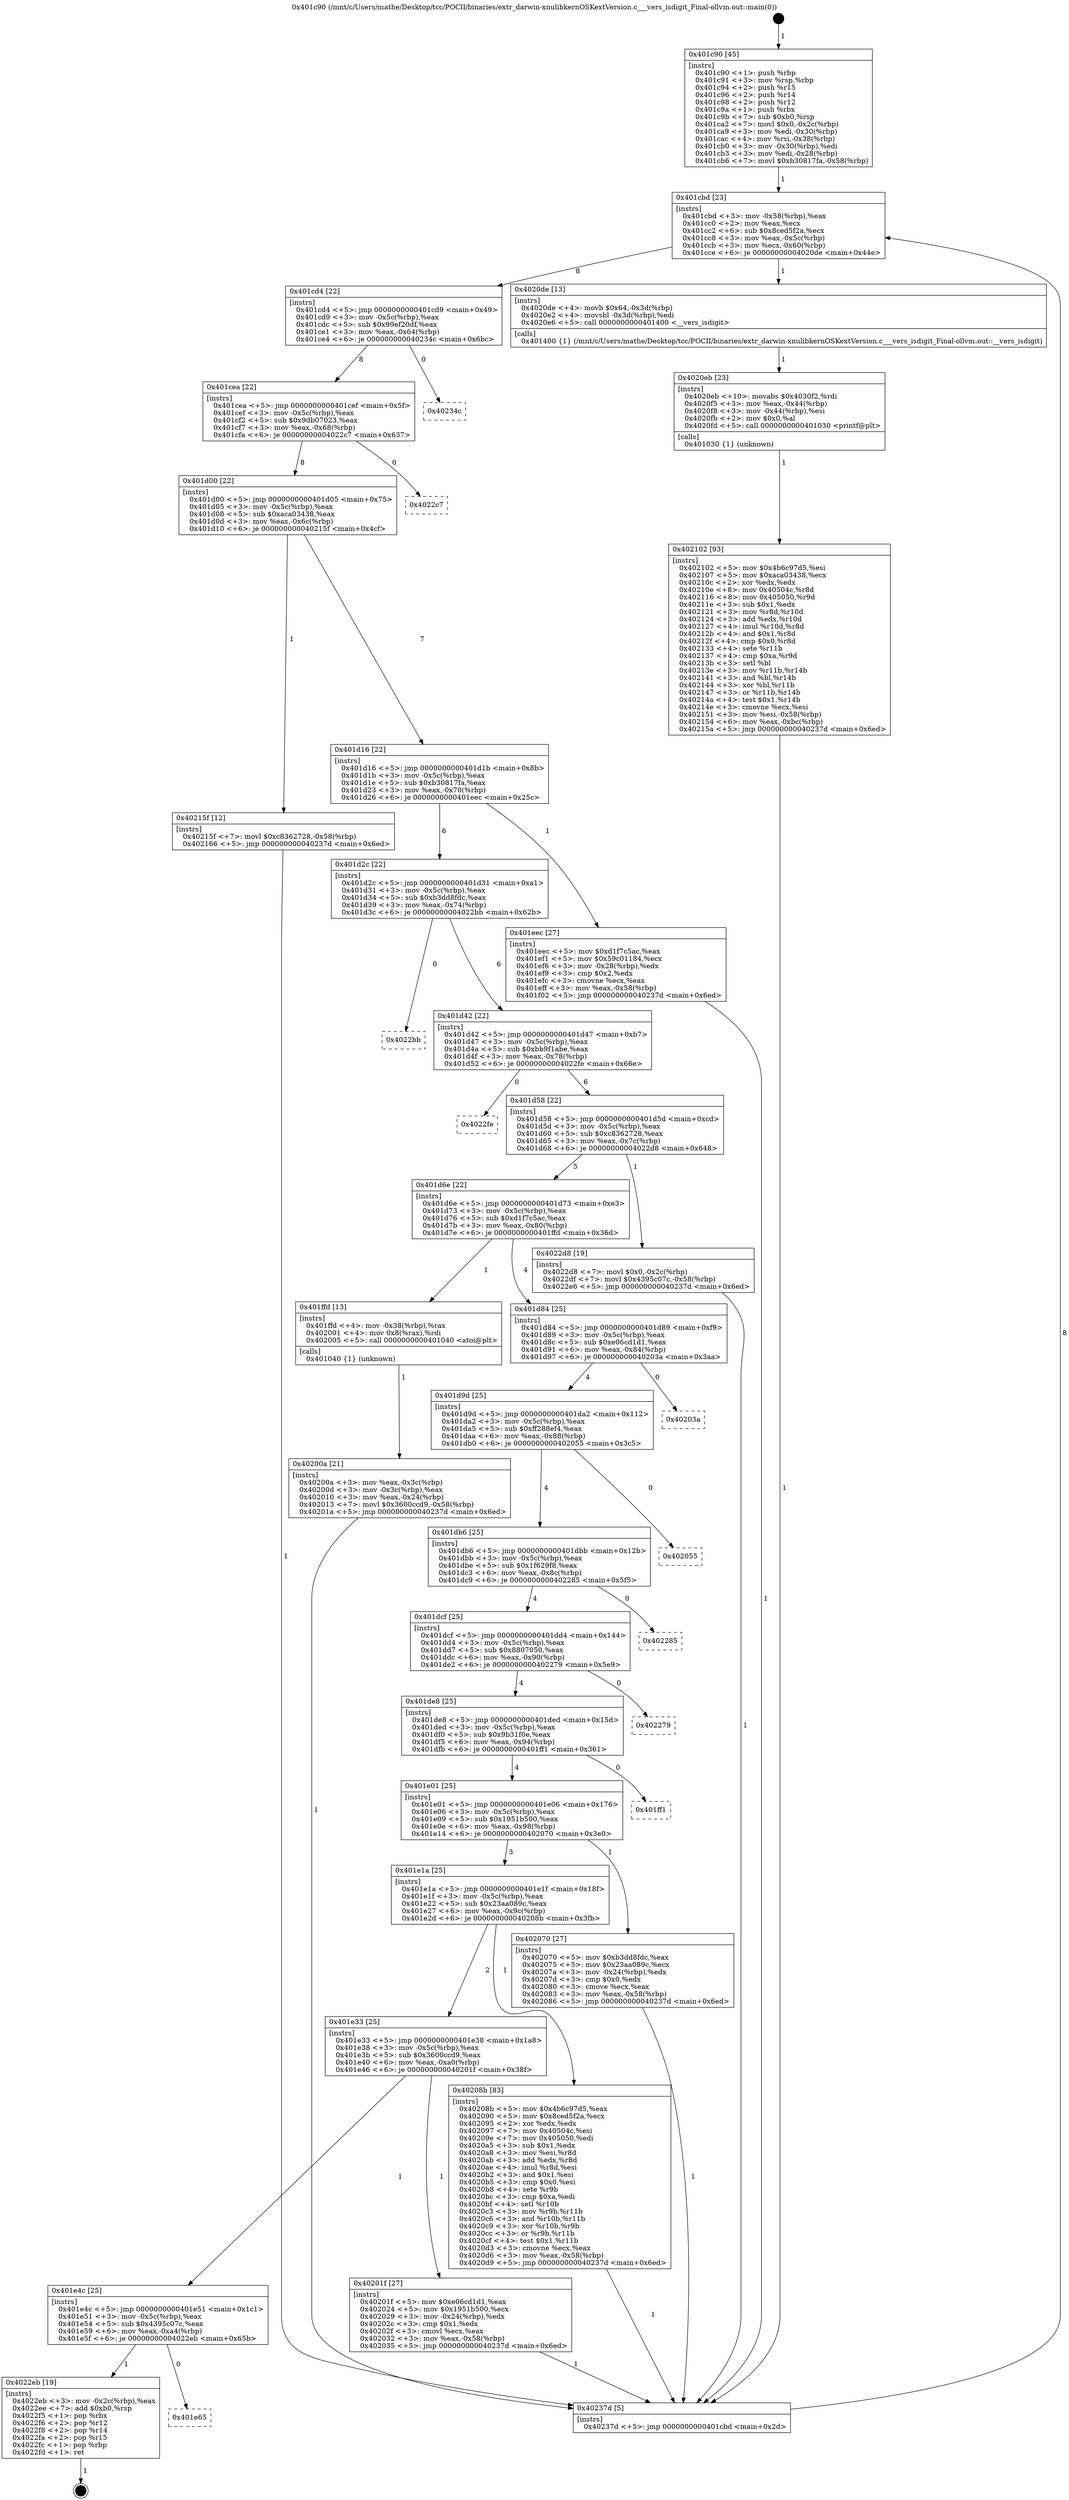 digraph "0x401c90" {
  label = "0x401c90 (/mnt/c/Users/mathe/Desktop/tcc/POCII/binaries/extr_darwin-xnulibkernOSKextVersion.c___vers_isdigit_Final-ollvm.out::main(0))"
  labelloc = "t"
  node[shape=record]

  Entry [label="",width=0.3,height=0.3,shape=circle,fillcolor=black,style=filled]
  "0x401cbd" [label="{
     0x401cbd [23]\l
     | [instrs]\l
     &nbsp;&nbsp;0x401cbd \<+3\>: mov -0x58(%rbp),%eax\l
     &nbsp;&nbsp;0x401cc0 \<+2\>: mov %eax,%ecx\l
     &nbsp;&nbsp;0x401cc2 \<+6\>: sub $0x8ced5f2a,%ecx\l
     &nbsp;&nbsp;0x401cc8 \<+3\>: mov %eax,-0x5c(%rbp)\l
     &nbsp;&nbsp;0x401ccb \<+3\>: mov %ecx,-0x60(%rbp)\l
     &nbsp;&nbsp;0x401cce \<+6\>: je 00000000004020de \<main+0x44e\>\l
  }"]
  "0x4020de" [label="{
     0x4020de [13]\l
     | [instrs]\l
     &nbsp;&nbsp;0x4020de \<+4\>: movb $0x64,-0x3d(%rbp)\l
     &nbsp;&nbsp;0x4020e2 \<+4\>: movsbl -0x3d(%rbp),%edi\l
     &nbsp;&nbsp;0x4020e6 \<+5\>: call 0000000000401400 \<__vers_isdigit\>\l
     | [calls]\l
     &nbsp;&nbsp;0x401400 \{1\} (/mnt/c/Users/mathe/Desktop/tcc/POCII/binaries/extr_darwin-xnulibkernOSKextVersion.c___vers_isdigit_Final-ollvm.out::__vers_isdigit)\l
  }"]
  "0x401cd4" [label="{
     0x401cd4 [22]\l
     | [instrs]\l
     &nbsp;&nbsp;0x401cd4 \<+5\>: jmp 0000000000401cd9 \<main+0x49\>\l
     &nbsp;&nbsp;0x401cd9 \<+3\>: mov -0x5c(%rbp),%eax\l
     &nbsp;&nbsp;0x401cdc \<+5\>: sub $0x99ef20df,%eax\l
     &nbsp;&nbsp;0x401ce1 \<+3\>: mov %eax,-0x64(%rbp)\l
     &nbsp;&nbsp;0x401ce4 \<+6\>: je 000000000040234c \<main+0x6bc\>\l
  }"]
  Exit [label="",width=0.3,height=0.3,shape=circle,fillcolor=black,style=filled,peripheries=2]
  "0x40234c" [label="{
     0x40234c\l
  }", style=dashed]
  "0x401cea" [label="{
     0x401cea [22]\l
     | [instrs]\l
     &nbsp;&nbsp;0x401cea \<+5\>: jmp 0000000000401cef \<main+0x5f\>\l
     &nbsp;&nbsp;0x401cef \<+3\>: mov -0x5c(%rbp),%eax\l
     &nbsp;&nbsp;0x401cf2 \<+5\>: sub $0x9db07023,%eax\l
     &nbsp;&nbsp;0x401cf7 \<+3\>: mov %eax,-0x68(%rbp)\l
     &nbsp;&nbsp;0x401cfa \<+6\>: je 00000000004022c7 \<main+0x637\>\l
  }"]
  "0x401e65" [label="{
     0x401e65\l
  }", style=dashed]
  "0x4022c7" [label="{
     0x4022c7\l
  }", style=dashed]
  "0x401d00" [label="{
     0x401d00 [22]\l
     | [instrs]\l
     &nbsp;&nbsp;0x401d00 \<+5\>: jmp 0000000000401d05 \<main+0x75\>\l
     &nbsp;&nbsp;0x401d05 \<+3\>: mov -0x5c(%rbp),%eax\l
     &nbsp;&nbsp;0x401d08 \<+5\>: sub $0xaca03438,%eax\l
     &nbsp;&nbsp;0x401d0d \<+3\>: mov %eax,-0x6c(%rbp)\l
     &nbsp;&nbsp;0x401d10 \<+6\>: je 000000000040215f \<main+0x4cf\>\l
  }"]
  "0x4022eb" [label="{
     0x4022eb [19]\l
     | [instrs]\l
     &nbsp;&nbsp;0x4022eb \<+3\>: mov -0x2c(%rbp),%eax\l
     &nbsp;&nbsp;0x4022ee \<+7\>: add $0xb0,%rsp\l
     &nbsp;&nbsp;0x4022f5 \<+1\>: pop %rbx\l
     &nbsp;&nbsp;0x4022f6 \<+2\>: pop %r12\l
     &nbsp;&nbsp;0x4022f8 \<+2\>: pop %r14\l
     &nbsp;&nbsp;0x4022fa \<+2\>: pop %r15\l
     &nbsp;&nbsp;0x4022fc \<+1\>: pop %rbp\l
     &nbsp;&nbsp;0x4022fd \<+1\>: ret\l
  }"]
  "0x40215f" [label="{
     0x40215f [12]\l
     | [instrs]\l
     &nbsp;&nbsp;0x40215f \<+7\>: movl $0xc8362728,-0x58(%rbp)\l
     &nbsp;&nbsp;0x402166 \<+5\>: jmp 000000000040237d \<main+0x6ed\>\l
  }"]
  "0x401d16" [label="{
     0x401d16 [22]\l
     | [instrs]\l
     &nbsp;&nbsp;0x401d16 \<+5\>: jmp 0000000000401d1b \<main+0x8b\>\l
     &nbsp;&nbsp;0x401d1b \<+3\>: mov -0x5c(%rbp),%eax\l
     &nbsp;&nbsp;0x401d1e \<+5\>: sub $0xb30817fa,%eax\l
     &nbsp;&nbsp;0x401d23 \<+3\>: mov %eax,-0x70(%rbp)\l
     &nbsp;&nbsp;0x401d26 \<+6\>: je 0000000000401eec \<main+0x25c\>\l
  }"]
  "0x402102" [label="{
     0x402102 [93]\l
     | [instrs]\l
     &nbsp;&nbsp;0x402102 \<+5\>: mov $0x4b6c97d5,%esi\l
     &nbsp;&nbsp;0x402107 \<+5\>: mov $0xaca03438,%ecx\l
     &nbsp;&nbsp;0x40210c \<+2\>: xor %edx,%edx\l
     &nbsp;&nbsp;0x40210e \<+8\>: mov 0x40504c,%r8d\l
     &nbsp;&nbsp;0x402116 \<+8\>: mov 0x405050,%r9d\l
     &nbsp;&nbsp;0x40211e \<+3\>: sub $0x1,%edx\l
     &nbsp;&nbsp;0x402121 \<+3\>: mov %r8d,%r10d\l
     &nbsp;&nbsp;0x402124 \<+3\>: add %edx,%r10d\l
     &nbsp;&nbsp;0x402127 \<+4\>: imul %r10d,%r8d\l
     &nbsp;&nbsp;0x40212b \<+4\>: and $0x1,%r8d\l
     &nbsp;&nbsp;0x40212f \<+4\>: cmp $0x0,%r8d\l
     &nbsp;&nbsp;0x402133 \<+4\>: sete %r11b\l
     &nbsp;&nbsp;0x402137 \<+4\>: cmp $0xa,%r9d\l
     &nbsp;&nbsp;0x40213b \<+3\>: setl %bl\l
     &nbsp;&nbsp;0x40213e \<+3\>: mov %r11b,%r14b\l
     &nbsp;&nbsp;0x402141 \<+3\>: and %bl,%r14b\l
     &nbsp;&nbsp;0x402144 \<+3\>: xor %bl,%r11b\l
     &nbsp;&nbsp;0x402147 \<+3\>: or %r11b,%r14b\l
     &nbsp;&nbsp;0x40214a \<+4\>: test $0x1,%r14b\l
     &nbsp;&nbsp;0x40214e \<+3\>: cmovne %ecx,%esi\l
     &nbsp;&nbsp;0x402151 \<+3\>: mov %esi,-0x58(%rbp)\l
     &nbsp;&nbsp;0x402154 \<+6\>: mov %eax,-0xbc(%rbp)\l
     &nbsp;&nbsp;0x40215a \<+5\>: jmp 000000000040237d \<main+0x6ed\>\l
  }"]
  "0x401eec" [label="{
     0x401eec [27]\l
     | [instrs]\l
     &nbsp;&nbsp;0x401eec \<+5\>: mov $0xd1f7c5ac,%eax\l
     &nbsp;&nbsp;0x401ef1 \<+5\>: mov $0x59c01184,%ecx\l
     &nbsp;&nbsp;0x401ef6 \<+3\>: mov -0x28(%rbp),%edx\l
     &nbsp;&nbsp;0x401ef9 \<+3\>: cmp $0x2,%edx\l
     &nbsp;&nbsp;0x401efc \<+3\>: cmovne %ecx,%eax\l
     &nbsp;&nbsp;0x401eff \<+3\>: mov %eax,-0x58(%rbp)\l
     &nbsp;&nbsp;0x401f02 \<+5\>: jmp 000000000040237d \<main+0x6ed\>\l
  }"]
  "0x401d2c" [label="{
     0x401d2c [22]\l
     | [instrs]\l
     &nbsp;&nbsp;0x401d2c \<+5\>: jmp 0000000000401d31 \<main+0xa1\>\l
     &nbsp;&nbsp;0x401d31 \<+3\>: mov -0x5c(%rbp),%eax\l
     &nbsp;&nbsp;0x401d34 \<+5\>: sub $0xb3dd8fdc,%eax\l
     &nbsp;&nbsp;0x401d39 \<+3\>: mov %eax,-0x74(%rbp)\l
     &nbsp;&nbsp;0x401d3c \<+6\>: je 00000000004022bb \<main+0x62b\>\l
  }"]
  "0x40237d" [label="{
     0x40237d [5]\l
     | [instrs]\l
     &nbsp;&nbsp;0x40237d \<+5\>: jmp 0000000000401cbd \<main+0x2d\>\l
  }"]
  "0x401c90" [label="{
     0x401c90 [45]\l
     | [instrs]\l
     &nbsp;&nbsp;0x401c90 \<+1\>: push %rbp\l
     &nbsp;&nbsp;0x401c91 \<+3\>: mov %rsp,%rbp\l
     &nbsp;&nbsp;0x401c94 \<+2\>: push %r15\l
     &nbsp;&nbsp;0x401c96 \<+2\>: push %r14\l
     &nbsp;&nbsp;0x401c98 \<+2\>: push %r12\l
     &nbsp;&nbsp;0x401c9a \<+1\>: push %rbx\l
     &nbsp;&nbsp;0x401c9b \<+7\>: sub $0xb0,%rsp\l
     &nbsp;&nbsp;0x401ca2 \<+7\>: movl $0x0,-0x2c(%rbp)\l
     &nbsp;&nbsp;0x401ca9 \<+3\>: mov %edi,-0x30(%rbp)\l
     &nbsp;&nbsp;0x401cac \<+4\>: mov %rsi,-0x38(%rbp)\l
     &nbsp;&nbsp;0x401cb0 \<+3\>: mov -0x30(%rbp),%edi\l
     &nbsp;&nbsp;0x401cb3 \<+3\>: mov %edi,-0x28(%rbp)\l
     &nbsp;&nbsp;0x401cb6 \<+7\>: movl $0xb30817fa,-0x58(%rbp)\l
  }"]
  "0x4020eb" [label="{
     0x4020eb [23]\l
     | [instrs]\l
     &nbsp;&nbsp;0x4020eb \<+10\>: movabs $0x4030f2,%rdi\l
     &nbsp;&nbsp;0x4020f5 \<+3\>: mov %eax,-0x44(%rbp)\l
     &nbsp;&nbsp;0x4020f8 \<+3\>: mov -0x44(%rbp),%esi\l
     &nbsp;&nbsp;0x4020fb \<+2\>: mov $0x0,%al\l
     &nbsp;&nbsp;0x4020fd \<+5\>: call 0000000000401030 \<printf@plt\>\l
     | [calls]\l
     &nbsp;&nbsp;0x401030 \{1\} (unknown)\l
  }"]
  "0x4022bb" [label="{
     0x4022bb\l
  }", style=dashed]
  "0x401d42" [label="{
     0x401d42 [22]\l
     | [instrs]\l
     &nbsp;&nbsp;0x401d42 \<+5\>: jmp 0000000000401d47 \<main+0xb7\>\l
     &nbsp;&nbsp;0x401d47 \<+3\>: mov -0x5c(%rbp),%eax\l
     &nbsp;&nbsp;0x401d4a \<+5\>: sub $0xbb9f1abe,%eax\l
     &nbsp;&nbsp;0x401d4f \<+3\>: mov %eax,-0x78(%rbp)\l
     &nbsp;&nbsp;0x401d52 \<+6\>: je 00000000004022fe \<main+0x66e\>\l
  }"]
  "0x401e4c" [label="{
     0x401e4c [25]\l
     | [instrs]\l
     &nbsp;&nbsp;0x401e4c \<+5\>: jmp 0000000000401e51 \<main+0x1c1\>\l
     &nbsp;&nbsp;0x401e51 \<+3\>: mov -0x5c(%rbp),%eax\l
     &nbsp;&nbsp;0x401e54 \<+5\>: sub $0x4395c07c,%eax\l
     &nbsp;&nbsp;0x401e59 \<+6\>: mov %eax,-0xa4(%rbp)\l
     &nbsp;&nbsp;0x401e5f \<+6\>: je 00000000004022eb \<main+0x65b\>\l
  }"]
  "0x4022fe" [label="{
     0x4022fe\l
  }", style=dashed]
  "0x401d58" [label="{
     0x401d58 [22]\l
     | [instrs]\l
     &nbsp;&nbsp;0x401d58 \<+5\>: jmp 0000000000401d5d \<main+0xcd\>\l
     &nbsp;&nbsp;0x401d5d \<+3\>: mov -0x5c(%rbp),%eax\l
     &nbsp;&nbsp;0x401d60 \<+5\>: sub $0xc8362728,%eax\l
     &nbsp;&nbsp;0x401d65 \<+3\>: mov %eax,-0x7c(%rbp)\l
     &nbsp;&nbsp;0x401d68 \<+6\>: je 00000000004022d8 \<main+0x648\>\l
  }"]
  "0x40201f" [label="{
     0x40201f [27]\l
     | [instrs]\l
     &nbsp;&nbsp;0x40201f \<+5\>: mov $0xe06cd1d1,%eax\l
     &nbsp;&nbsp;0x402024 \<+5\>: mov $0x1951b500,%ecx\l
     &nbsp;&nbsp;0x402029 \<+3\>: mov -0x24(%rbp),%edx\l
     &nbsp;&nbsp;0x40202c \<+3\>: cmp $0x1,%edx\l
     &nbsp;&nbsp;0x40202f \<+3\>: cmovl %ecx,%eax\l
     &nbsp;&nbsp;0x402032 \<+3\>: mov %eax,-0x58(%rbp)\l
     &nbsp;&nbsp;0x402035 \<+5\>: jmp 000000000040237d \<main+0x6ed\>\l
  }"]
  "0x4022d8" [label="{
     0x4022d8 [19]\l
     | [instrs]\l
     &nbsp;&nbsp;0x4022d8 \<+7\>: movl $0x0,-0x2c(%rbp)\l
     &nbsp;&nbsp;0x4022df \<+7\>: movl $0x4395c07c,-0x58(%rbp)\l
     &nbsp;&nbsp;0x4022e6 \<+5\>: jmp 000000000040237d \<main+0x6ed\>\l
  }"]
  "0x401d6e" [label="{
     0x401d6e [22]\l
     | [instrs]\l
     &nbsp;&nbsp;0x401d6e \<+5\>: jmp 0000000000401d73 \<main+0xe3\>\l
     &nbsp;&nbsp;0x401d73 \<+3\>: mov -0x5c(%rbp),%eax\l
     &nbsp;&nbsp;0x401d76 \<+5\>: sub $0xd1f7c5ac,%eax\l
     &nbsp;&nbsp;0x401d7b \<+3\>: mov %eax,-0x80(%rbp)\l
     &nbsp;&nbsp;0x401d7e \<+6\>: je 0000000000401ffd \<main+0x36d\>\l
  }"]
  "0x401e33" [label="{
     0x401e33 [25]\l
     | [instrs]\l
     &nbsp;&nbsp;0x401e33 \<+5\>: jmp 0000000000401e38 \<main+0x1a8\>\l
     &nbsp;&nbsp;0x401e38 \<+3\>: mov -0x5c(%rbp),%eax\l
     &nbsp;&nbsp;0x401e3b \<+5\>: sub $0x3600ccd9,%eax\l
     &nbsp;&nbsp;0x401e40 \<+6\>: mov %eax,-0xa0(%rbp)\l
     &nbsp;&nbsp;0x401e46 \<+6\>: je 000000000040201f \<main+0x38f\>\l
  }"]
  "0x401ffd" [label="{
     0x401ffd [13]\l
     | [instrs]\l
     &nbsp;&nbsp;0x401ffd \<+4\>: mov -0x38(%rbp),%rax\l
     &nbsp;&nbsp;0x402001 \<+4\>: mov 0x8(%rax),%rdi\l
     &nbsp;&nbsp;0x402005 \<+5\>: call 0000000000401040 \<atoi@plt\>\l
     | [calls]\l
     &nbsp;&nbsp;0x401040 \{1\} (unknown)\l
  }"]
  "0x401d84" [label="{
     0x401d84 [25]\l
     | [instrs]\l
     &nbsp;&nbsp;0x401d84 \<+5\>: jmp 0000000000401d89 \<main+0xf9\>\l
     &nbsp;&nbsp;0x401d89 \<+3\>: mov -0x5c(%rbp),%eax\l
     &nbsp;&nbsp;0x401d8c \<+5\>: sub $0xe06cd1d1,%eax\l
     &nbsp;&nbsp;0x401d91 \<+6\>: mov %eax,-0x84(%rbp)\l
     &nbsp;&nbsp;0x401d97 \<+6\>: je 000000000040203a \<main+0x3aa\>\l
  }"]
  "0x40200a" [label="{
     0x40200a [21]\l
     | [instrs]\l
     &nbsp;&nbsp;0x40200a \<+3\>: mov %eax,-0x3c(%rbp)\l
     &nbsp;&nbsp;0x40200d \<+3\>: mov -0x3c(%rbp),%eax\l
     &nbsp;&nbsp;0x402010 \<+3\>: mov %eax,-0x24(%rbp)\l
     &nbsp;&nbsp;0x402013 \<+7\>: movl $0x3600ccd9,-0x58(%rbp)\l
     &nbsp;&nbsp;0x40201a \<+5\>: jmp 000000000040237d \<main+0x6ed\>\l
  }"]
  "0x40208b" [label="{
     0x40208b [83]\l
     | [instrs]\l
     &nbsp;&nbsp;0x40208b \<+5\>: mov $0x4b6c97d5,%eax\l
     &nbsp;&nbsp;0x402090 \<+5\>: mov $0x8ced5f2a,%ecx\l
     &nbsp;&nbsp;0x402095 \<+2\>: xor %edx,%edx\l
     &nbsp;&nbsp;0x402097 \<+7\>: mov 0x40504c,%esi\l
     &nbsp;&nbsp;0x40209e \<+7\>: mov 0x405050,%edi\l
     &nbsp;&nbsp;0x4020a5 \<+3\>: sub $0x1,%edx\l
     &nbsp;&nbsp;0x4020a8 \<+3\>: mov %esi,%r8d\l
     &nbsp;&nbsp;0x4020ab \<+3\>: add %edx,%r8d\l
     &nbsp;&nbsp;0x4020ae \<+4\>: imul %r8d,%esi\l
     &nbsp;&nbsp;0x4020b2 \<+3\>: and $0x1,%esi\l
     &nbsp;&nbsp;0x4020b5 \<+3\>: cmp $0x0,%esi\l
     &nbsp;&nbsp;0x4020b8 \<+4\>: sete %r9b\l
     &nbsp;&nbsp;0x4020bc \<+3\>: cmp $0xa,%edi\l
     &nbsp;&nbsp;0x4020bf \<+4\>: setl %r10b\l
     &nbsp;&nbsp;0x4020c3 \<+3\>: mov %r9b,%r11b\l
     &nbsp;&nbsp;0x4020c6 \<+3\>: and %r10b,%r11b\l
     &nbsp;&nbsp;0x4020c9 \<+3\>: xor %r10b,%r9b\l
     &nbsp;&nbsp;0x4020cc \<+3\>: or %r9b,%r11b\l
     &nbsp;&nbsp;0x4020cf \<+4\>: test $0x1,%r11b\l
     &nbsp;&nbsp;0x4020d3 \<+3\>: cmovne %ecx,%eax\l
     &nbsp;&nbsp;0x4020d6 \<+3\>: mov %eax,-0x58(%rbp)\l
     &nbsp;&nbsp;0x4020d9 \<+5\>: jmp 000000000040237d \<main+0x6ed\>\l
  }"]
  "0x40203a" [label="{
     0x40203a\l
  }", style=dashed]
  "0x401d9d" [label="{
     0x401d9d [25]\l
     | [instrs]\l
     &nbsp;&nbsp;0x401d9d \<+5\>: jmp 0000000000401da2 \<main+0x112\>\l
     &nbsp;&nbsp;0x401da2 \<+3\>: mov -0x5c(%rbp),%eax\l
     &nbsp;&nbsp;0x401da5 \<+5\>: sub $0xff288ef4,%eax\l
     &nbsp;&nbsp;0x401daa \<+6\>: mov %eax,-0x88(%rbp)\l
     &nbsp;&nbsp;0x401db0 \<+6\>: je 0000000000402055 \<main+0x3c5\>\l
  }"]
  "0x401e1a" [label="{
     0x401e1a [25]\l
     | [instrs]\l
     &nbsp;&nbsp;0x401e1a \<+5\>: jmp 0000000000401e1f \<main+0x18f\>\l
     &nbsp;&nbsp;0x401e1f \<+3\>: mov -0x5c(%rbp),%eax\l
     &nbsp;&nbsp;0x401e22 \<+5\>: sub $0x23aa089c,%eax\l
     &nbsp;&nbsp;0x401e27 \<+6\>: mov %eax,-0x9c(%rbp)\l
     &nbsp;&nbsp;0x401e2d \<+6\>: je 000000000040208b \<main+0x3fb\>\l
  }"]
  "0x402055" [label="{
     0x402055\l
  }", style=dashed]
  "0x401db6" [label="{
     0x401db6 [25]\l
     | [instrs]\l
     &nbsp;&nbsp;0x401db6 \<+5\>: jmp 0000000000401dbb \<main+0x12b\>\l
     &nbsp;&nbsp;0x401dbb \<+3\>: mov -0x5c(%rbp),%eax\l
     &nbsp;&nbsp;0x401dbe \<+5\>: sub $0x1f629f8,%eax\l
     &nbsp;&nbsp;0x401dc3 \<+6\>: mov %eax,-0x8c(%rbp)\l
     &nbsp;&nbsp;0x401dc9 \<+6\>: je 0000000000402285 \<main+0x5f5\>\l
  }"]
  "0x402070" [label="{
     0x402070 [27]\l
     | [instrs]\l
     &nbsp;&nbsp;0x402070 \<+5\>: mov $0xb3dd8fdc,%eax\l
     &nbsp;&nbsp;0x402075 \<+5\>: mov $0x23aa089c,%ecx\l
     &nbsp;&nbsp;0x40207a \<+3\>: mov -0x24(%rbp),%edx\l
     &nbsp;&nbsp;0x40207d \<+3\>: cmp $0x0,%edx\l
     &nbsp;&nbsp;0x402080 \<+3\>: cmove %ecx,%eax\l
     &nbsp;&nbsp;0x402083 \<+3\>: mov %eax,-0x58(%rbp)\l
     &nbsp;&nbsp;0x402086 \<+5\>: jmp 000000000040237d \<main+0x6ed\>\l
  }"]
  "0x402285" [label="{
     0x402285\l
  }", style=dashed]
  "0x401dcf" [label="{
     0x401dcf [25]\l
     | [instrs]\l
     &nbsp;&nbsp;0x401dcf \<+5\>: jmp 0000000000401dd4 \<main+0x144\>\l
     &nbsp;&nbsp;0x401dd4 \<+3\>: mov -0x5c(%rbp),%eax\l
     &nbsp;&nbsp;0x401dd7 \<+5\>: sub $0x8807050,%eax\l
     &nbsp;&nbsp;0x401ddc \<+6\>: mov %eax,-0x90(%rbp)\l
     &nbsp;&nbsp;0x401de2 \<+6\>: je 0000000000402279 \<main+0x5e9\>\l
  }"]
  "0x401e01" [label="{
     0x401e01 [25]\l
     | [instrs]\l
     &nbsp;&nbsp;0x401e01 \<+5\>: jmp 0000000000401e06 \<main+0x176\>\l
     &nbsp;&nbsp;0x401e06 \<+3\>: mov -0x5c(%rbp),%eax\l
     &nbsp;&nbsp;0x401e09 \<+5\>: sub $0x1951b500,%eax\l
     &nbsp;&nbsp;0x401e0e \<+6\>: mov %eax,-0x98(%rbp)\l
     &nbsp;&nbsp;0x401e14 \<+6\>: je 0000000000402070 \<main+0x3e0\>\l
  }"]
  "0x402279" [label="{
     0x402279\l
  }", style=dashed]
  "0x401de8" [label="{
     0x401de8 [25]\l
     | [instrs]\l
     &nbsp;&nbsp;0x401de8 \<+5\>: jmp 0000000000401ded \<main+0x15d\>\l
     &nbsp;&nbsp;0x401ded \<+3\>: mov -0x5c(%rbp),%eax\l
     &nbsp;&nbsp;0x401df0 \<+5\>: sub $0x9b31f0e,%eax\l
     &nbsp;&nbsp;0x401df5 \<+6\>: mov %eax,-0x94(%rbp)\l
     &nbsp;&nbsp;0x401dfb \<+6\>: je 0000000000401ff1 \<main+0x361\>\l
  }"]
  "0x401ff1" [label="{
     0x401ff1\l
  }", style=dashed]
  Entry -> "0x401c90" [label=" 1"]
  "0x401cbd" -> "0x4020de" [label=" 1"]
  "0x401cbd" -> "0x401cd4" [label=" 8"]
  "0x4022eb" -> Exit [label=" 1"]
  "0x401cd4" -> "0x40234c" [label=" 0"]
  "0x401cd4" -> "0x401cea" [label=" 8"]
  "0x401e4c" -> "0x401e65" [label=" 0"]
  "0x401cea" -> "0x4022c7" [label=" 0"]
  "0x401cea" -> "0x401d00" [label=" 8"]
  "0x401e4c" -> "0x4022eb" [label=" 1"]
  "0x401d00" -> "0x40215f" [label=" 1"]
  "0x401d00" -> "0x401d16" [label=" 7"]
  "0x4022d8" -> "0x40237d" [label=" 1"]
  "0x401d16" -> "0x401eec" [label=" 1"]
  "0x401d16" -> "0x401d2c" [label=" 6"]
  "0x401eec" -> "0x40237d" [label=" 1"]
  "0x401c90" -> "0x401cbd" [label=" 1"]
  "0x40237d" -> "0x401cbd" [label=" 8"]
  "0x40215f" -> "0x40237d" [label=" 1"]
  "0x401d2c" -> "0x4022bb" [label=" 0"]
  "0x401d2c" -> "0x401d42" [label=" 6"]
  "0x402102" -> "0x40237d" [label=" 1"]
  "0x401d42" -> "0x4022fe" [label=" 0"]
  "0x401d42" -> "0x401d58" [label=" 6"]
  "0x4020eb" -> "0x402102" [label=" 1"]
  "0x401d58" -> "0x4022d8" [label=" 1"]
  "0x401d58" -> "0x401d6e" [label=" 5"]
  "0x4020de" -> "0x4020eb" [label=" 1"]
  "0x401d6e" -> "0x401ffd" [label=" 1"]
  "0x401d6e" -> "0x401d84" [label=" 4"]
  "0x401ffd" -> "0x40200a" [label=" 1"]
  "0x40200a" -> "0x40237d" [label=" 1"]
  "0x402070" -> "0x40237d" [label=" 1"]
  "0x401d84" -> "0x40203a" [label=" 0"]
  "0x401d84" -> "0x401d9d" [label=" 4"]
  "0x40201f" -> "0x40237d" [label=" 1"]
  "0x401d9d" -> "0x402055" [label=" 0"]
  "0x401d9d" -> "0x401db6" [label=" 4"]
  "0x401e33" -> "0x40201f" [label=" 1"]
  "0x401db6" -> "0x402285" [label=" 0"]
  "0x401db6" -> "0x401dcf" [label=" 4"]
  "0x40208b" -> "0x40237d" [label=" 1"]
  "0x401dcf" -> "0x402279" [label=" 0"]
  "0x401dcf" -> "0x401de8" [label=" 4"]
  "0x401e1a" -> "0x40208b" [label=" 1"]
  "0x401de8" -> "0x401ff1" [label=" 0"]
  "0x401de8" -> "0x401e01" [label=" 4"]
  "0x401e1a" -> "0x401e33" [label=" 2"]
  "0x401e01" -> "0x402070" [label=" 1"]
  "0x401e01" -> "0x401e1a" [label=" 3"]
  "0x401e33" -> "0x401e4c" [label=" 1"]
}
